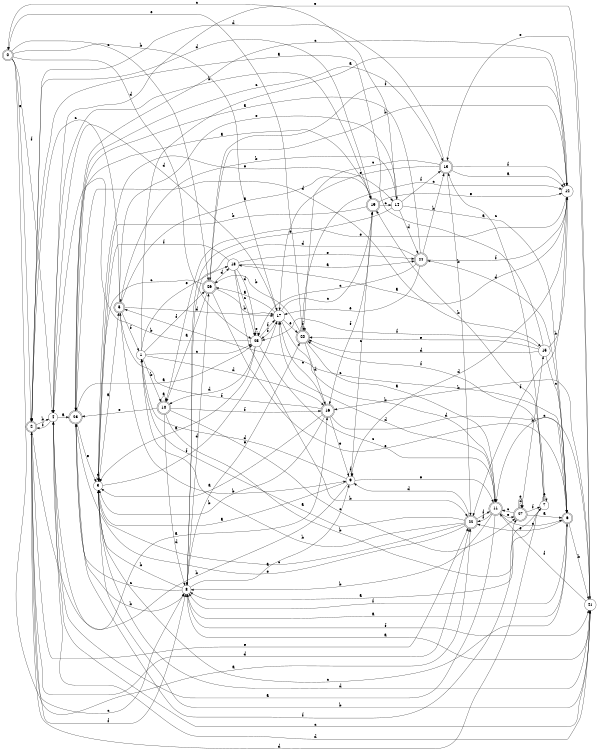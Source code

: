 digraph n23_6 {
__start0 [label="" shape="none"];

rankdir=LR;
size="8,5";

s0 [style="rounded,filled", color="black", fillcolor="white" shape="doublecircle", label="0"];
s1 [style="filled", color="black", fillcolor="white" shape="circle", label="1"];
s2 [style="rounded,filled", color="black", fillcolor="white" shape="doublecircle", label="2"];
s3 [style="filled", color="black", fillcolor="white" shape="circle", label="3"];
s4 [style="filled", color="black", fillcolor="white" shape="circle", label="4"];
s5 [style="rounded,filled", color="black", fillcolor="white" shape="doublecircle", label="5"];
s6 [style="rounded,filled", color="black", fillcolor="white" shape="doublecircle", label="6"];
s7 [style="filled", color="black", fillcolor="white" shape="circle", label="7"];
s8 [style="filled", color="black", fillcolor="white" shape="circle", label="8"];
s9 [style="filled", color="black", fillcolor="white" shape="circle", label="9"];
s10 [style="rounded,filled", color="black", fillcolor="white" shape="doublecircle", label="10"];
s11 [style="rounded,filled", color="black", fillcolor="white" shape="doublecircle", label="11"];
s12 [style="filled", color="black", fillcolor="white" shape="circle", label="12"];
s13 [style="rounded,filled", color="black", fillcolor="white" shape="doublecircle", label="13"];
s14 [style="filled", color="black", fillcolor="white" shape="circle", label="14"];
s15 [style="filled", color="black", fillcolor="white" shape="circle", label="15"];
s16 [style="rounded,filled", color="black", fillcolor="white" shape="doublecircle", label="16"];
s17 [style="filled", color="black", fillcolor="white" shape="circle", label="17"];
s18 [style="filled", color="black", fillcolor="white" shape="circle", label="18"];
s19 [style="rounded,filled", color="black", fillcolor="white" shape="doublecircle", label="19"];
s20 [style="rounded,filled", color="black", fillcolor="white" shape="doublecircle", label="20"];
s21 [style="filled", color="black", fillcolor="white" shape="circle", label="21"];
s22 [style="rounded,filled", color="black", fillcolor="white" shape="doublecircle", label="22"];
s23 [style="rounded,filled", color="black", fillcolor="white" shape="doublecircle", label="23"];
s24 [style="rounded,filled", color="black", fillcolor="white" shape="doublecircle", label="24"];
s25 [style="filled", color="black", fillcolor="white" shape="circle", label="25"];
s26 [style="rounded,filled", color="black", fillcolor="white" shape="doublecircle", label="26"];
s27 [style="rounded,filled", color="black", fillcolor="white" shape="doublecircle", label="27"];
s0 -> s22 [label="a"];
s0 -> s17 [label="b"];
s0 -> s26 [label="c"];
s0 -> s25 [label="d"];
s0 -> s2 [label="e"];
s0 -> s4 [label="f"];
s1 -> s12 [label="a"];
s1 -> s10 [label="b"];
s1 -> s25 [label="c"];
s1 -> s16 [label="d"];
s1 -> s18 [label="e"];
s1 -> s26 [label="f"];
s2 -> s16 [label="a"];
s2 -> s4 [label="b"];
s2 -> s8 [label="c"];
s2 -> s22 [label="d"];
s2 -> s22 [label="e"];
s2 -> s8 [label="f"];
s3 -> s5 [label="a"];
s3 -> s21 [label="b"];
s3 -> s6 [label="c"];
s3 -> s3 [label="d"];
s3 -> s14 [label="e"];
s3 -> s17 [label="f"];
s4 -> s23 [label="a"];
s4 -> s19 [label="b"];
s4 -> s21 [label="c"];
s4 -> s21 [label="d"];
s4 -> s21 [label="e"];
s4 -> s2 [label="f"];
s5 -> s19 [label="a"];
s5 -> s9 [label="b"];
s5 -> s2 [label="c"];
s5 -> s17 [label="d"];
s5 -> s14 [label="e"];
s5 -> s1 [label="f"];
s6 -> s8 [label="a"];
s6 -> s21 [label="b"];
s6 -> s5 [label="c"];
s6 -> s24 [label="d"];
s6 -> s22 [label="e"];
s6 -> s8 [label="f"];
s7 -> s8 [label="a"];
s7 -> s19 [label="b"];
s7 -> s13 [label="c"];
s7 -> s2 [label="d"];
s7 -> s7 [label="e"];
s7 -> s20 [label="f"];
s8 -> s9 [label="a"];
s8 -> s3 [label="b"];
s8 -> s23 [label="c"];
s8 -> s26 [label="d"];
s8 -> s20 [label="e"];
s8 -> s21 [label="f"];
s9 -> s3 [label="a"];
s9 -> s4 [label="b"];
s9 -> s19 [label="c"];
s9 -> s1 [label="d"];
s9 -> s11 [label="e"];
s9 -> s9 [label="f"];
s10 -> s10 [label="a"];
s10 -> s27 [label="b"];
s10 -> s27 [label="c"];
s10 -> s8 [label="d"];
s10 -> s23 [label="e"];
s10 -> s16 [label="f"];
s11 -> s4 [label="a"];
s11 -> s8 [label="b"];
s11 -> s6 [label="c"];
s11 -> s17 [label="d"];
s11 -> s27 [label="e"];
s11 -> s22 [label="f"];
s12 -> s18 [label="a"];
s12 -> s26 [label="b"];
s12 -> s23 [label="c"];
s12 -> s9 [label="d"];
s12 -> s10 [label="e"];
s12 -> s22 [label="f"];
s13 -> s12 [label="a"];
s13 -> s22 [label="b"];
s13 -> s20 [label="c"];
s13 -> s2 [label="d"];
s13 -> s17 [label="e"];
s13 -> s12 [label="f"];
s14 -> s6 [label="a"];
s14 -> s5 [label="b"];
s14 -> s0 [label="c"];
s14 -> s24 [label="d"];
s14 -> s8 [label="e"];
s14 -> s13 [label="f"];
s15 -> s2 [label="a"];
s15 -> s12 [label="b"];
s15 -> s6 [label="c"];
s15 -> s20 [label="d"];
s15 -> s20 [label="e"];
s15 -> s25 [label="f"];
s16 -> s3 [label="a"];
s16 -> s3 [label="b"];
s16 -> s17 [label="c"];
s16 -> s6 [label="d"];
s16 -> s9 [label="e"];
s16 -> s5 [label="f"];
s17 -> s26 [label="a"];
s17 -> s11 [label="b"];
s17 -> s19 [label="c"];
s17 -> s4 [label="d"];
s17 -> s20 [label="e"];
s17 -> s25 [label="f"];
s18 -> s24 [label="a"];
s18 -> s22 [label="b"];
s18 -> s25 [label="c"];
s18 -> s25 [label="d"];
s18 -> s24 [label="e"];
s18 -> s3 [label="f"];
s19 -> s23 [label="a"];
s19 -> s3 [label="b"];
s19 -> s14 [label="c"];
s19 -> s2 [label="d"];
s19 -> s12 [label="e"];
s19 -> s16 [label="f"];
s20 -> s11 [label="a"];
s20 -> s26 [label="b"];
s20 -> s12 [label="c"];
s20 -> s16 [label="d"];
s20 -> s0 [label="e"];
s20 -> s20 [label="f"];
s21 -> s8 [label="a"];
s21 -> s16 [label="b"];
s21 -> s11 [label="c"];
s21 -> s3 [label="d"];
s21 -> s13 [label="e"];
s21 -> s11 [label="f"];
s22 -> s1 [label="a"];
s22 -> s1 [label="b"];
s22 -> s3 [label="c"];
s22 -> s9 [label="d"];
s22 -> s23 [label="e"];
s22 -> s11 [label="f"];
s23 -> s25 [label="a"];
s23 -> s8 [label="b"];
s23 -> s13 [label="c"];
s23 -> s15 [label="d"];
s23 -> s3 [label="e"];
s23 -> s7 [label="f"];
s24 -> s23 [label="a"];
s24 -> s13 [label="b"];
s24 -> s25 [label="c"];
s24 -> s8 [label="d"];
s24 -> s17 [label="e"];
s24 -> s12 [label="f"];
s25 -> s3 [label="a"];
s25 -> s4 [label="b"];
s25 -> s11 [label="c"];
s25 -> s10 [label="d"];
s25 -> s25 [label="e"];
s25 -> s17 [label="f"];
s26 -> s10 [label="a"];
s26 -> s17 [label="b"];
s26 -> s3 [label="c"];
s26 -> s18 [label="d"];
s26 -> s6 [label="e"];
s26 -> s12 [label="f"];
s27 -> s6 [label="a"];
s27 -> s15 [label="b"];
s27 -> s11 [label="c"];
s27 -> s27 [label="d"];
s27 -> s27 [label="e"];
s27 -> s7 [label="f"];

}